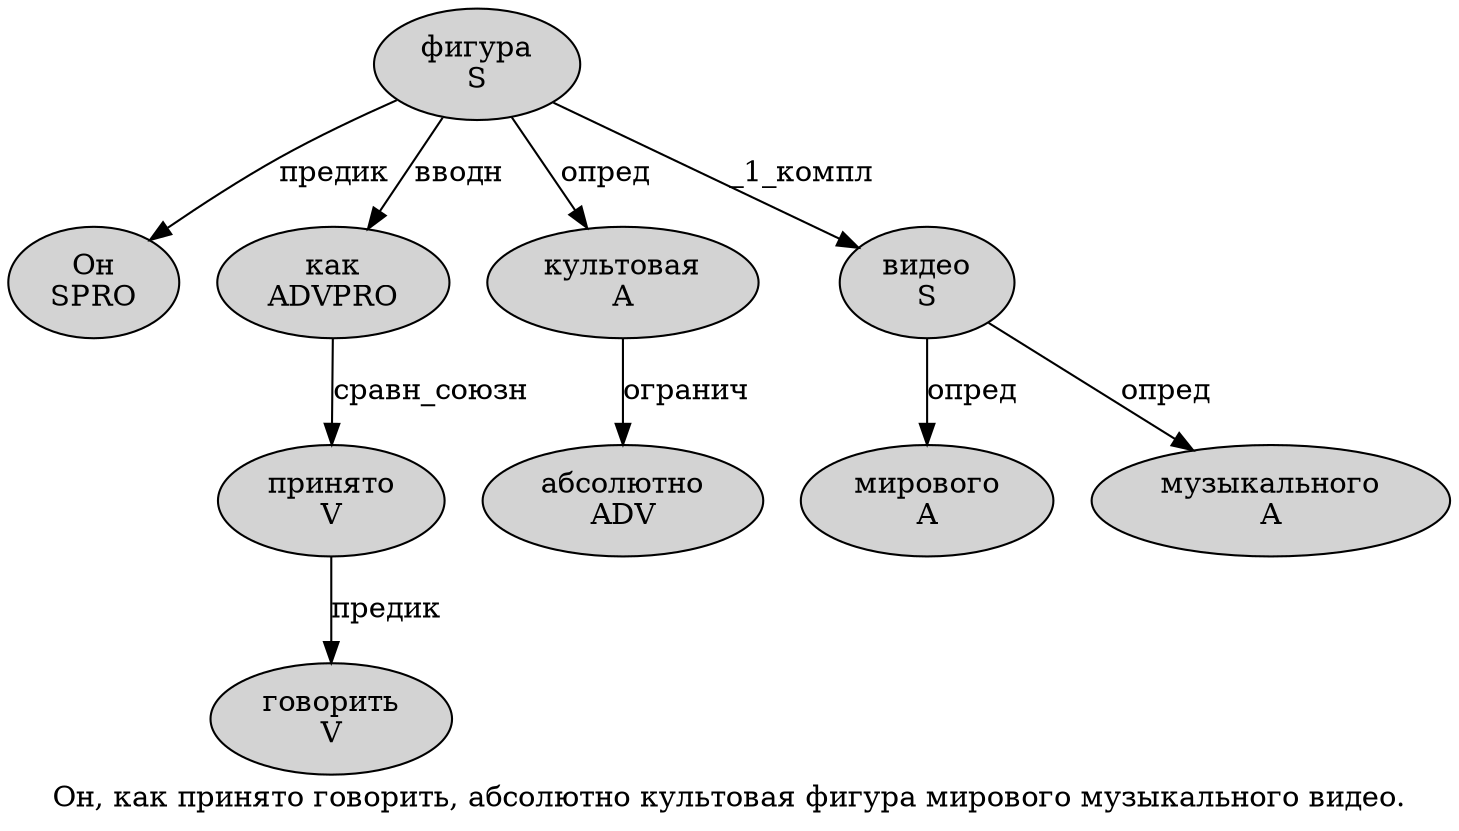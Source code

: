 digraph SENTENCE_1663 {
	graph [label="Он, как принято говорить, абсолютно культовая фигура мирового музыкального видео."]
	node [style=filled]
		0 [label="Он
SPRO" color="" fillcolor=lightgray penwidth=1 shape=ellipse]
		2 [label="как
ADVPRO" color="" fillcolor=lightgray penwidth=1 shape=ellipse]
		3 [label="принято
V" color="" fillcolor=lightgray penwidth=1 shape=ellipse]
		4 [label="говорить
V" color="" fillcolor=lightgray penwidth=1 shape=ellipse]
		6 [label="абсолютно
ADV" color="" fillcolor=lightgray penwidth=1 shape=ellipse]
		7 [label="культовая
A" color="" fillcolor=lightgray penwidth=1 shape=ellipse]
		8 [label="фигура
S" color="" fillcolor=lightgray penwidth=1 shape=ellipse]
		9 [label="мирового
A" color="" fillcolor=lightgray penwidth=1 shape=ellipse]
		10 [label="музыкального
A" color="" fillcolor=lightgray penwidth=1 shape=ellipse]
		11 [label="видео
S" color="" fillcolor=lightgray penwidth=1 shape=ellipse]
			11 -> 9 [label="опред"]
			11 -> 10 [label="опред"]
			2 -> 3 [label="сравн_союзн"]
			7 -> 6 [label="огранич"]
			8 -> 0 [label="предик"]
			8 -> 2 [label="вводн"]
			8 -> 7 [label="опред"]
			8 -> 11 [label="_1_компл"]
			3 -> 4 [label="предик"]
}
